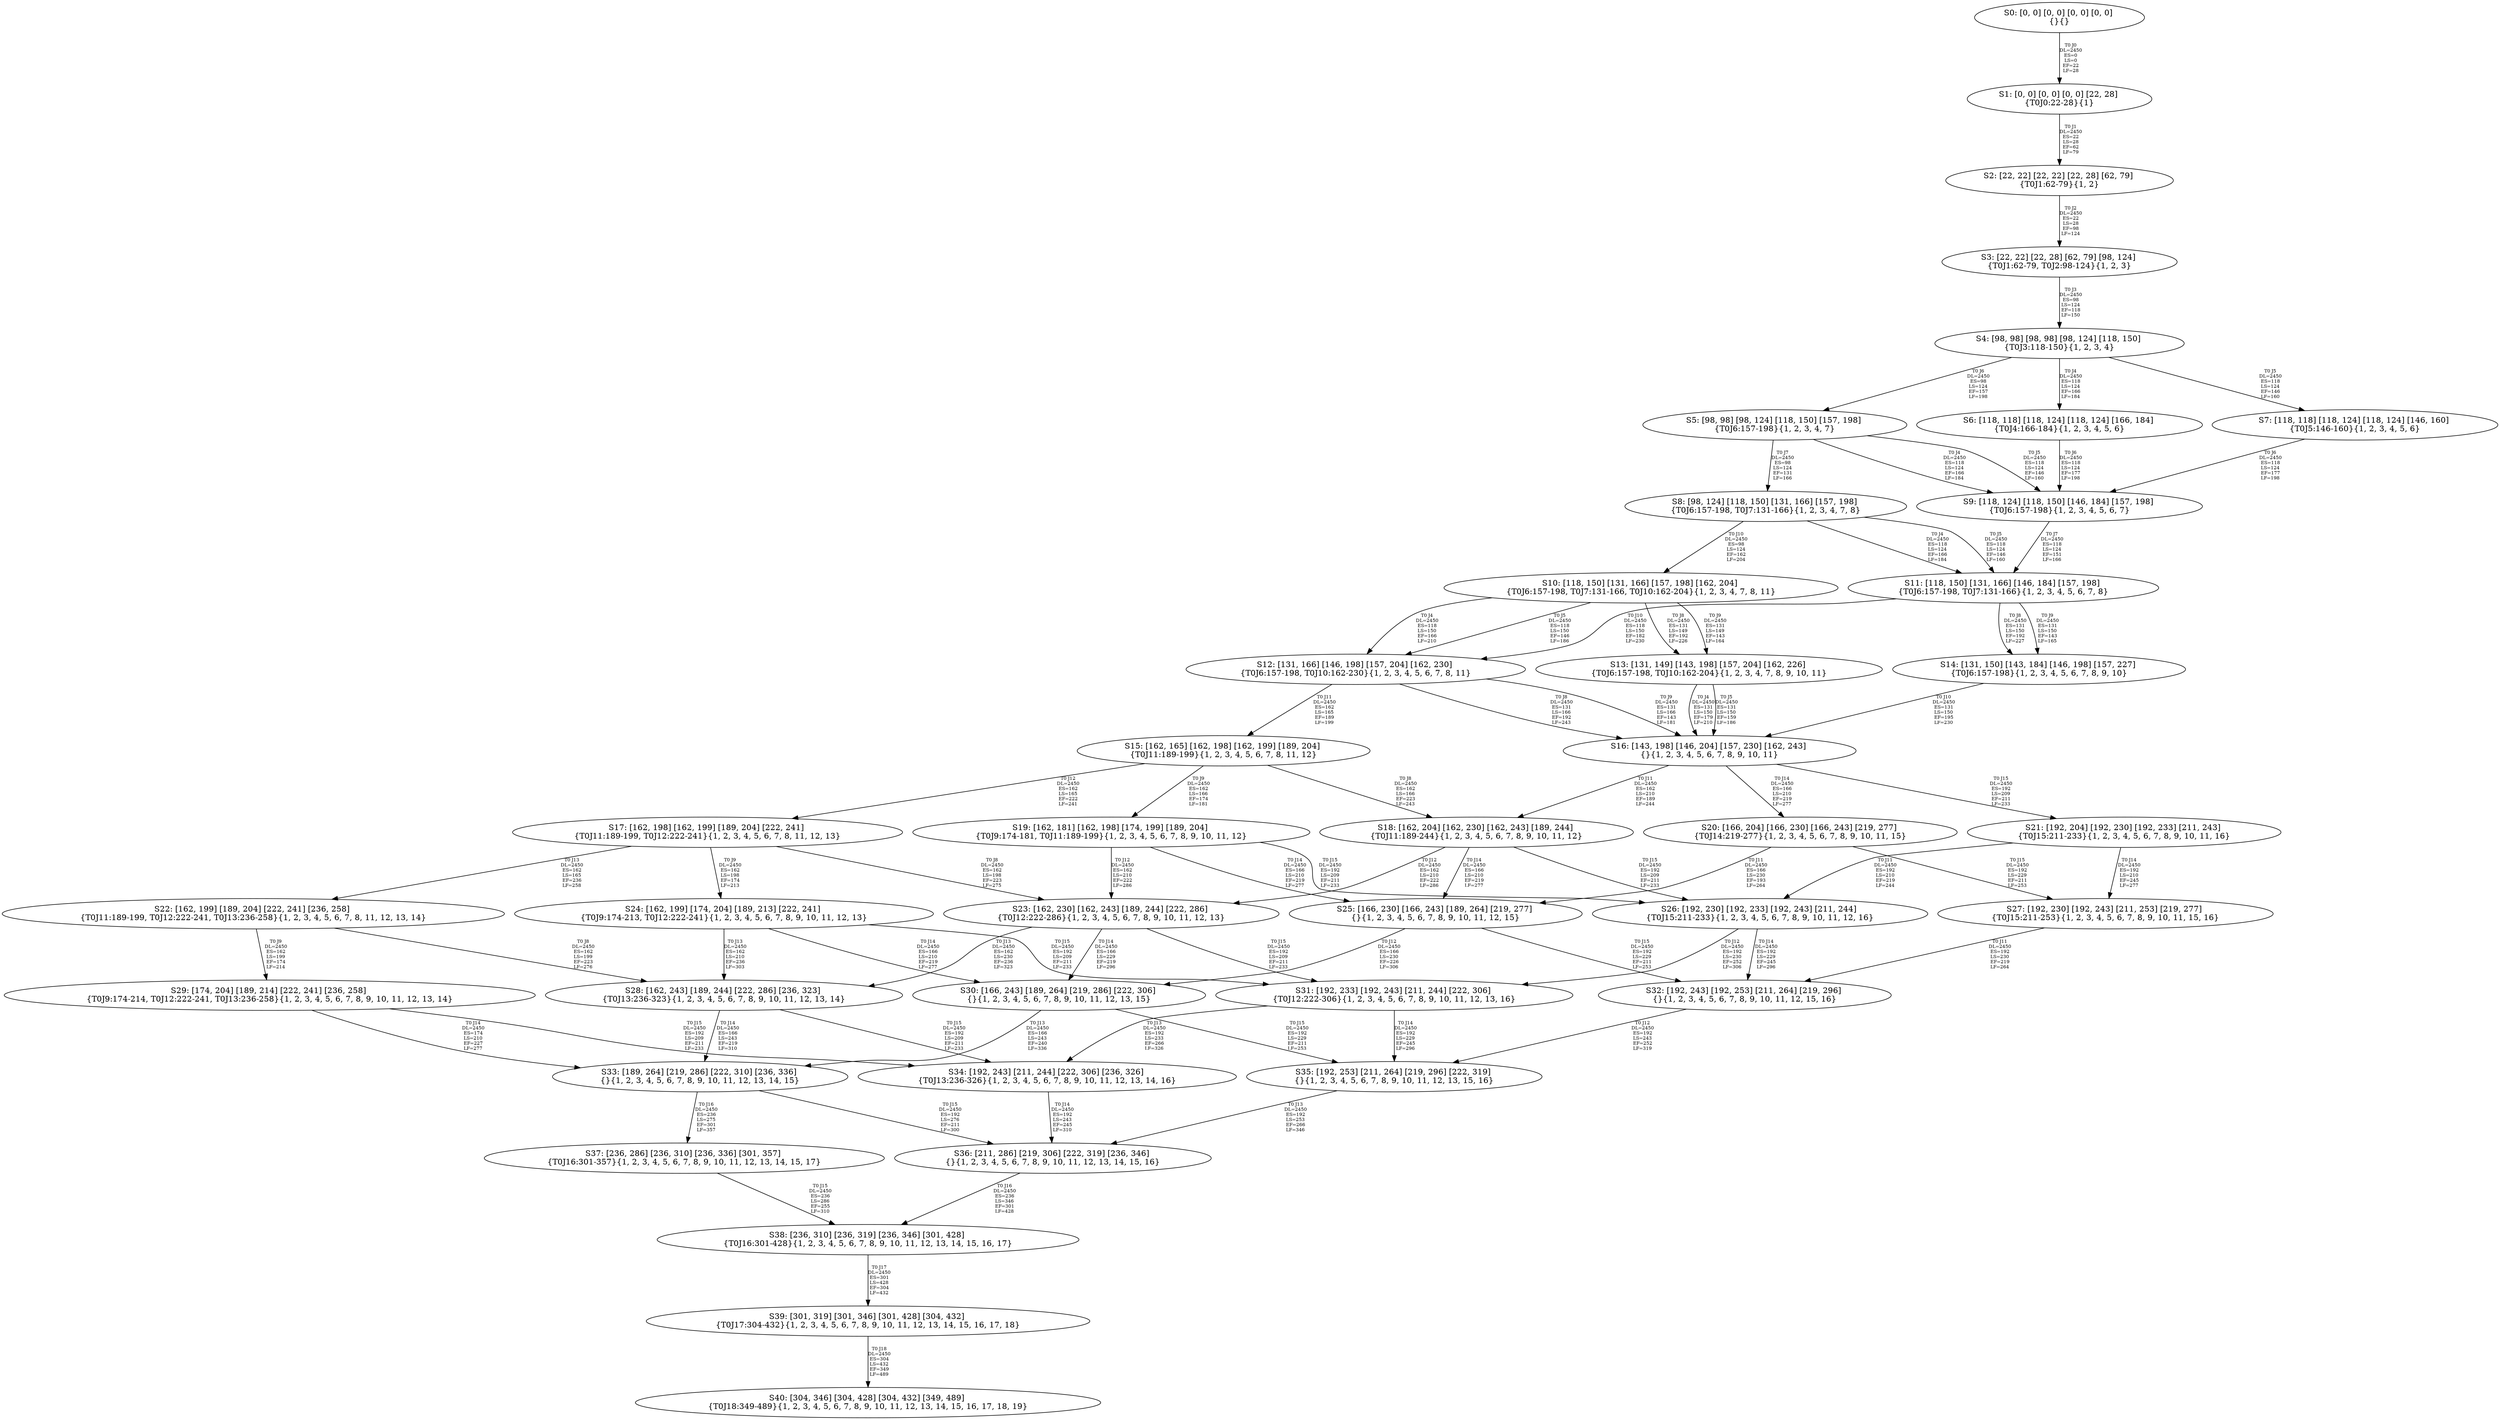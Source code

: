 digraph {
	S0[label="S0: [0, 0] [0, 0] [0, 0] [0, 0] \n{}{}"];
	S1[label="S1: [0, 0] [0, 0] [0, 0] [22, 28] \n{T0J0:22-28}{1}"];
	S2[label="S2: [22, 22] [22, 22] [22, 28] [62, 79] \n{T0J1:62-79}{1, 2}"];
	S3[label="S3: [22, 22] [22, 28] [62, 79] [98, 124] \n{T0J1:62-79, T0J2:98-124}{1, 2, 3}"];
	S4[label="S4: [98, 98] [98, 98] [98, 124] [118, 150] \n{T0J3:118-150}{1, 2, 3, 4}"];
	S5[label="S5: [98, 98] [98, 124] [118, 150] [157, 198] \n{T0J6:157-198}{1, 2, 3, 4, 7}"];
	S6[label="S6: [118, 118] [118, 124] [118, 124] [166, 184] \n{T0J4:166-184}{1, 2, 3, 4, 5, 6}"];
	S7[label="S7: [118, 118] [118, 124] [118, 124] [146, 160] \n{T0J5:146-160}{1, 2, 3, 4, 5, 6}"];
	S8[label="S8: [98, 124] [118, 150] [131, 166] [157, 198] \n{T0J6:157-198, T0J7:131-166}{1, 2, 3, 4, 7, 8}"];
	S9[label="S9: [118, 124] [118, 150] [146, 184] [157, 198] \n{T0J6:157-198}{1, 2, 3, 4, 5, 6, 7}"];
	S10[label="S10: [118, 150] [131, 166] [157, 198] [162, 204] \n{T0J6:157-198, T0J7:131-166, T0J10:162-204}{1, 2, 3, 4, 7, 8, 11}"];
	S11[label="S11: [118, 150] [131, 166] [146, 184] [157, 198] \n{T0J6:157-198, T0J7:131-166}{1, 2, 3, 4, 5, 6, 7, 8}"];
	S12[label="S12: [131, 166] [146, 198] [157, 204] [162, 230] \n{T0J6:157-198, T0J10:162-230}{1, 2, 3, 4, 5, 6, 7, 8, 11}"];
	S13[label="S13: [131, 149] [143, 198] [157, 204] [162, 226] \n{T0J6:157-198, T0J10:162-204}{1, 2, 3, 4, 7, 8, 9, 10, 11}"];
	S14[label="S14: [131, 150] [143, 184] [146, 198] [157, 227] \n{T0J6:157-198}{1, 2, 3, 4, 5, 6, 7, 8, 9, 10}"];
	S15[label="S15: [162, 165] [162, 198] [162, 199] [189, 204] \n{T0J11:189-199}{1, 2, 3, 4, 5, 6, 7, 8, 11, 12}"];
	S16[label="S16: [143, 198] [146, 204] [157, 230] [162, 243] \n{}{1, 2, 3, 4, 5, 6, 7, 8, 9, 10, 11}"];
	S17[label="S17: [162, 198] [162, 199] [189, 204] [222, 241] \n{T0J11:189-199, T0J12:222-241}{1, 2, 3, 4, 5, 6, 7, 8, 11, 12, 13}"];
	S18[label="S18: [162, 204] [162, 230] [162, 243] [189, 244] \n{T0J11:189-244}{1, 2, 3, 4, 5, 6, 7, 8, 9, 10, 11, 12}"];
	S19[label="S19: [162, 181] [162, 198] [174, 199] [189, 204] \n{T0J9:174-181, T0J11:189-199}{1, 2, 3, 4, 5, 6, 7, 8, 9, 10, 11, 12}"];
	S20[label="S20: [166, 204] [166, 230] [166, 243] [219, 277] \n{T0J14:219-277}{1, 2, 3, 4, 5, 6, 7, 8, 9, 10, 11, 15}"];
	S21[label="S21: [192, 204] [192, 230] [192, 233] [211, 243] \n{T0J15:211-233}{1, 2, 3, 4, 5, 6, 7, 8, 9, 10, 11, 16}"];
	S22[label="S22: [162, 199] [189, 204] [222, 241] [236, 258] \n{T0J11:189-199, T0J12:222-241, T0J13:236-258}{1, 2, 3, 4, 5, 6, 7, 8, 11, 12, 13, 14}"];
	S23[label="S23: [162, 230] [162, 243] [189, 244] [222, 286] \n{T0J12:222-286}{1, 2, 3, 4, 5, 6, 7, 8, 9, 10, 11, 12, 13}"];
	S24[label="S24: [162, 199] [174, 204] [189, 213] [222, 241] \n{T0J9:174-213, T0J12:222-241}{1, 2, 3, 4, 5, 6, 7, 8, 9, 10, 11, 12, 13}"];
	S25[label="S25: [166, 230] [166, 243] [189, 264] [219, 277] \n{}{1, 2, 3, 4, 5, 6, 7, 8, 9, 10, 11, 12, 15}"];
	S26[label="S26: [192, 230] [192, 233] [192, 243] [211, 244] \n{T0J15:211-233}{1, 2, 3, 4, 5, 6, 7, 8, 9, 10, 11, 12, 16}"];
	S27[label="S27: [192, 230] [192, 243] [211, 253] [219, 277] \n{T0J15:211-253}{1, 2, 3, 4, 5, 6, 7, 8, 9, 10, 11, 15, 16}"];
	S28[label="S28: [162, 243] [189, 244] [222, 286] [236, 323] \n{T0J13:236-323}{1, 2, 3, 4, 5, 6, 7, 8, 9, 10, 11, 12, 13, 14}"];
	S29[label="S29: [174, 204] [189, 214] [222, 241] [236, 258] \n{T0J9:174-214, T0J12:222-241, T0J13:236-258}{1, 2, 3, 4, 5, 6, 7, 8, 9, 10, 11, 12, 13, 14}"];
	S30[label="S30: [166, 243] [189, 264] [219, 286] [222, 306] \n{}{1, 2, 3, 4, 5, 6, 7, 8, 9, 10, 11, 12, 13, 15}"];
	S31[label="S31: [192, 233] [192, 243] [211, 244] [222, 306] \n{T0J12:222-306}{1, 2, 3, 4, 5, 6, 7, 8, 9, 10, 11, 12, 13, 16}"];
	S32[label="S32: [192, 243] [192, 253] [211, 264] [219, 296] \n{}{1, 2, 3, 4, 5, 6, 7, 8, 9, 10, 11, 12, 15, 16}"];
	S33[label="S33: [189, 264] [219, 286] [222, 310] [236, 336] \n{}{1, 2, 3, 4, 5, 6, 7, 8, 9, 10, 11, 12, 13, 14, 15}"];
	S34[label="S34: [192, 243] [211, 244] [222, 306] [236, 326] \n{T0J13:236-326}{1, 2, 3, 4, 5, 6, 7, 8, 9, 10, 11, 12, 13, 14, 16}"];
	S35[label="S35: [192, 253] [211, 264] [219, 296] [222, 319] \n{}{1, 2, 3, 4, 5, 6, 7, 8, 9, 10, 11, 12, 13, 15, 16}"];
	S36[label="S36: [211, 286] [219, 306] [222, 319] [236, 346] \n{}{1, 2, 3, 4, 5, 6, 7, 8, 9, 10, 11, 12, 13, 14, 15, 16}"];
	S37[label="S37: [236, 286] [236, 310] [236, 336] [301, 357] \n{T0J16:301-357}{1, 2, 3, 4, 5, 6, 7, 8, 9, 10, 11, 12, 13, 14, 15, 17}"];
	S38[label="S38: [236, 310] [236, 319] [236, 346] [301, 428] \n{T0J16:301-428}{1, 2, 3, 4, 5, 6, 7, 8, 9, 10, 11, 12, 13, 14, 15, 16, 17}"];
	S39[label="S39: [301, 319] [301, 346] [301, 428] [304, 432] \n{T0J17:304-432}{1, 2, 3, 4, 5, 6, 7, 8, 9, 10, 11, 12, 13, 14, 15, 16, 17, 18}"];
	S40[label="S40: [304, 346] [304, 428] [304, 432] [349, 489] \n{T0J18:349-489}{1, 2, 3, 4, 5, 6, 7, 8, 9, 10, 11, 12, 13, 14, 15, 16, 17, 18, 19}"];
	S0 -> S1[label="T0 J0\nDL=2450\nES=0\nLS=0\nEF=22\nLF=28",fontsize=8];
	S1 -> S2[label="T0 J1\nDL=2450\nES=22\nLS=28\nEF=62\nLF=79",fontsize=8];
	S2 -> S3[label="T0 J2\nDL=2450\nES=22\nLS=28\nEF=98\nLF=124",fontsize=8];
	S3 -> S4[label="T0 J3\nDL=2450\nES=98\nLS=124\nEF=118\nLF=150",fontsize=8];
	S4 -> S6[label="T0 J4\nDL=2450\nES=118\nLS=124\nEF=166\nLF=184",fontsize=8];
	S4 -> S7[label="T0 J5\nDL=2450\nES=118\nLS=124\nEF=146\nLF=160",fontsize=8];
	S4 -> S5[label="T0 J6\nDL=2450\nES=98\nLS=124\nEF=157\nLF=198",fontsize=8];
	S5 -> S9[label="T0 J4\nDL=2450\nES=118\nLS=124\nEF=166\nLF=184",fontsize=8];
	S5 -> S9[label="T0 J5\nDL=2450\nES=118\nLS=124\nEF=146\nLF=160",fontsize=8];
	S5 -> S8[label="T0 J7\nDL=2450\nES=98\nLS=124\nEF=131\nLF=166",fontsize=8];
	S6 -> S9[label="T0 J6\nDL=2450\nES=118\nLS=124\nEF=177\nLF=198",fontsize=8];
	S7 -> S9[label="T0 J6\nDL=2450\nES=118\nLS=124\nEF=177\nLF=198",fontsize=8];
	S8 -> S11[label="T0 J4\nDL=2450\nES=118\nLS=124\nEF=166\nLF=184",fontsize=8];
	S8 -> S11[label="T0 J5\nDL=2450\nES=118\nLS=124\nEF=146\nLF=160",fontsize=8];
	S8 -> S10[label="T0 J10\nDL=2450\nES=98\nLS=124\nEF=162\nLF=204",fontsize=8];
	S9 -> S11[label="T0 J7\nDL=2450\nES=118\nLS=124\nEF=151\nLF=166",fontsize=8];
	S10 -> S12[label="T0 J4\nDL=2450\nES=118\nLS=150\nEF=166\nLF=210",fontsize=8];
	S10 -> S12[label="T0 J5\nDL=2450\nES=118\nLS=150\nEF=146\nLF=186",fontsize=8];
	S10 -> S13[label="T0 J8\nDL=2450\nES=131\nLS=149\nEF=192\nLF=226",fontsize=8];
	S10 -> S13[label="T0 J9\nDL=2450\nES=131\nLS=149\nEF=143\nLF=164",fontsize=8];
	S11 -> S14[label="T0 J8\nDL=2450\nES=131\nLS=150\nEF=192\nLF=227",fontsize=8];
	S11 -> S14[label="T0 J9\nDL=2450\nES=131\nLS=150\nEF=143\nLF=165",fontsize=8];
	S11 -> S12[label="T0 J10\nDL=2450\nES=118\nLS=150\nEF=182\nLF=230",fontsize=8];
	S12 -> S16[label="T0 J8\nDL=2450\nES=131\nLS=166\nEF=192\nLF=243",fontsize=8];
	S12 -> S16[label="T0 J9\nDL=2450\nES=131\nLS=166\nEF=143\nLF=181",fontsize=8];
	S12 -> S15[label="T0 J11\nDL=2450\nES=162\nLS=165\nEF=189\nLF=199",fontsize=8];
	S13 -> S16[label="T0 J4\nDL=2450\nES=131\nLS=150\nEF=179\nLF=210",fontsize=8];
	S13 -> S16[label="T0 J5\nDL=2450\nES=131\nLS=150\nEF=159\nLF=186",fontsize=8];
	S14 -> S16[label="T0 J10\nDL=2450\nES=131\nLS=150\nEF=195\nLF=230",fontsize=8];
	S15 -> S18[label="T0 J8\nDL=2450\nES=162\nLS=166\nEF=223\nLF=243",fontsize=8];
	S15 -> S19[label="T0 J9\nDL=2450\nES=162\nLS=166\nEF=174\nLF=181",fontsize=8];
	S15 -> S17[label="T0 J12\nDL=2450\nES=162\nLS=165\nEF=222\nLF=241",fontsize=8];
	S16 -> S18[label="T0 J11\nDL=2450\nES=162\nLS=210\nEF=189\nLF=244",fontsize=8];
	S16 -> S20[label="T0 J14\nDL=2450\nES=166\nLS=210\nEF=219\nLF=277",fontsize=8];
	S16 -> S21[label="T0 J15\nDL=2450\nES=192\nLS=209\nEF=211\nLF=233",fontsize=8];
	S17 -> S23[label="T0 J8\nDL=2450\nES=162\nLS=198\nEF=223\nLF=275",fontsize=8];
	S17 -> S24[label="T0 J9\nDL=2450\nES=162\nLS=198\nEF=174\nLF=213",fontsize=8];
	S17 -> S22[label="T0 J13\nDL=2450\nES=162\nLS=165\nEF=236\nLF=258",fontsize=8];
	S18 -> S23[label="T0 J12\nDL=2450\nES=162\nLS=210\nEF=222\nLF=286",fontsize=8];
	S18 -> S25[label="T0 J14\nDL=2450\nES=166\nLS=210\nEF=219\nLF=277",fontsize=8];
	S18 -> S26[label="T0 J15\nDL=2450\nES=192\nLS=209\nEF=211\nLF=233",fontsize=8];
	S19 -> S23[label="T0 J12\nDL=2450\nES=162\nLS=210\nEF=222\nLF=286",fontsize=8];
	S19 -> S25[label="T0 J14\nDL=2450\nES=166\nLS=210\nEF=219\nLF=277",fontsize=8];
	S19 -> S26[label="T0 J15\nDL=2450\nES=192\nLS=209\nEF=211\nLF=233",fontsize=8];
	S20 -> S25[label="T0 J11\nDL=2450\nES=166\nLS=230\nEF=193\nLF=264",fontsize=8];
	S20 -> S27[label="T0 J15\nDL=2450\nES=192\nLS=229\nEF=211\nLF=253",fontsize=8];
	S21 -> S26[label="T0 J11\nDL=2450\nES=192\nLS=210\nEF=219\nLF=244",fontsize=8];
	S21 -> S27[label="T0 J14\nDL=2450\nES=192\nLS=210\nEF=245\nLF=277",fontsize=8];
	S22 -> S28[label="T0 J8\nDL=2450\nES=162\nLS=199\nEF=223\nLF=276",fontsize=8];
	S22 -> S29[label="T0 J9\nDL=2450\nES=162\nLS=199\nEF=174\nLF=214",fontsize=8];
	S23 -> S28[label="T0 J13\nDL=2450\nES=162\nLS=230\nEF=236\nLF=323",fontsize=8];
	S23 -> S30[label="T0 J14\nDL=2450\nES=166\nLS=229\nEF=219\nLF=296",fontsize=8];
	S23 -> S31[label="T0 J15\nDL=2450\nES=192\nLS=209\nEF=211\nLF=233",fontsize=8];
	S24 -> S28[label="T0 J13\nDL=2450\nES=162\nLS=210\nEF=236\nLF=303",fontsize=8];
	S24 -> S30[label="T0 J14\nDL=2450\nES=166\nLS=210\nEF=219\nLF=277",fontsize=8];
	S24 -> S31[label="T0 J15\nDL=2450\nES=192\nLS=209\nEF=211\nLF=233",fontsize=8];
	S25 -> S30[label="T0 J12\nDL=2450\nES=166\nLS=230\nEF=226\nLF=306",fontsize=8];
	S25 -> S32[label="T0 J15\nDL=2450\nES=192\nLS=229\nEF=211\nLF=253",fontsize=8];
	S26 -> S31[label="T0 J12\nDL=2450\nES=192\nLS=230\nEF=252\nLF=306",fontsize=8];
	S26 -> S32[label="T0 J14\nDL=2450\nES=192\nLS=229\nEF=245\nLF=296",fontsize=8];
	S27 -> S32[label="T0 J11\nDL=2450\nES=192\nLS=230\nEF=219\nLF=264",fontsize=8];
	S28 -> S33[label="T0 J14\nDL=2450\nES=166\nLS=243\nEF=219\nLF=310",fontsize=8];
	S28 -> S34[label="T0 J15\nDL=2450\nES=192\nLS=209\nEF=211\nLF=233",fontsize=8];
	S29 -> S33[label="T0 J14\nDL=2450\nES=174\nLS=210\nEF=227\nLF=277",fontsize=8];
	S29 -> S34[label="T0 J15\nDL=2450\nES=192\nLS=209\nEF=211\nLF=233",fontsize=8];
	S30 -> S33[label="T0 J13\nDL=2450\nES=166\nLS=243\nEF=240\nLF=336",fontsize=8];
	S30 -> S35[label="T0 J15\nDL=2450\nES=192\nLS=229\nEF=211\nLF=253",fontsize=8];
	S31 -> S34[label="T0 J13\nDL=2450\nES=192\nLS=233\nEF=266\nLF=326",fontsize=8];
	S31 -> S35[label="T0 J14\nDL=2450\nES=192\nLS=229\nEF=245\nLF=296",fontsize=8];
	S32 -> S35[label="T0 J12\nDL=2450\nES=192\nLS=243\nEF=252\nLF=319",fontsize=8];
	S33 -> S36[label="T0 J15\nDL=2450\nES=192\nLS=276\nEF=211\nLF=300",fontsize=8];
	S33 -> S37[label="T0 J16\nDL=2450\nES=236\nLS=275\nEF=301\nLF=357",fontsize=8];
	S34 -> S36[label="T0 J14\nDL=2450\nES=192\nLS=243\nEF=245\nLF=310",fontsize=8];
	S35 -> S36[label="T0 J13\nDL=2450\nES=192\nLS=253\nEF=266\nLF=346",fontsize=8];
	S36 -> S38[label="T0 J16\nDL=2450\nES=236\nLS=346\nEF=301\nLF=428",fontsize=8];
	S37 -> S38[label="T0 J15\nDL=2450\nES=236\nLS=286\nEF=255\nLF=310",fontsize=8];
	S38 -> S39[label="T0 J17\nDL=2450\nES=301\nLS=428\nEF=304\nLF=432",fontsize=8];
	S39 -> S40[label="T0 J18\nDL=2450\nES=304\nLS=432\nEF=349\nLF=489",fontsize=8];
}
